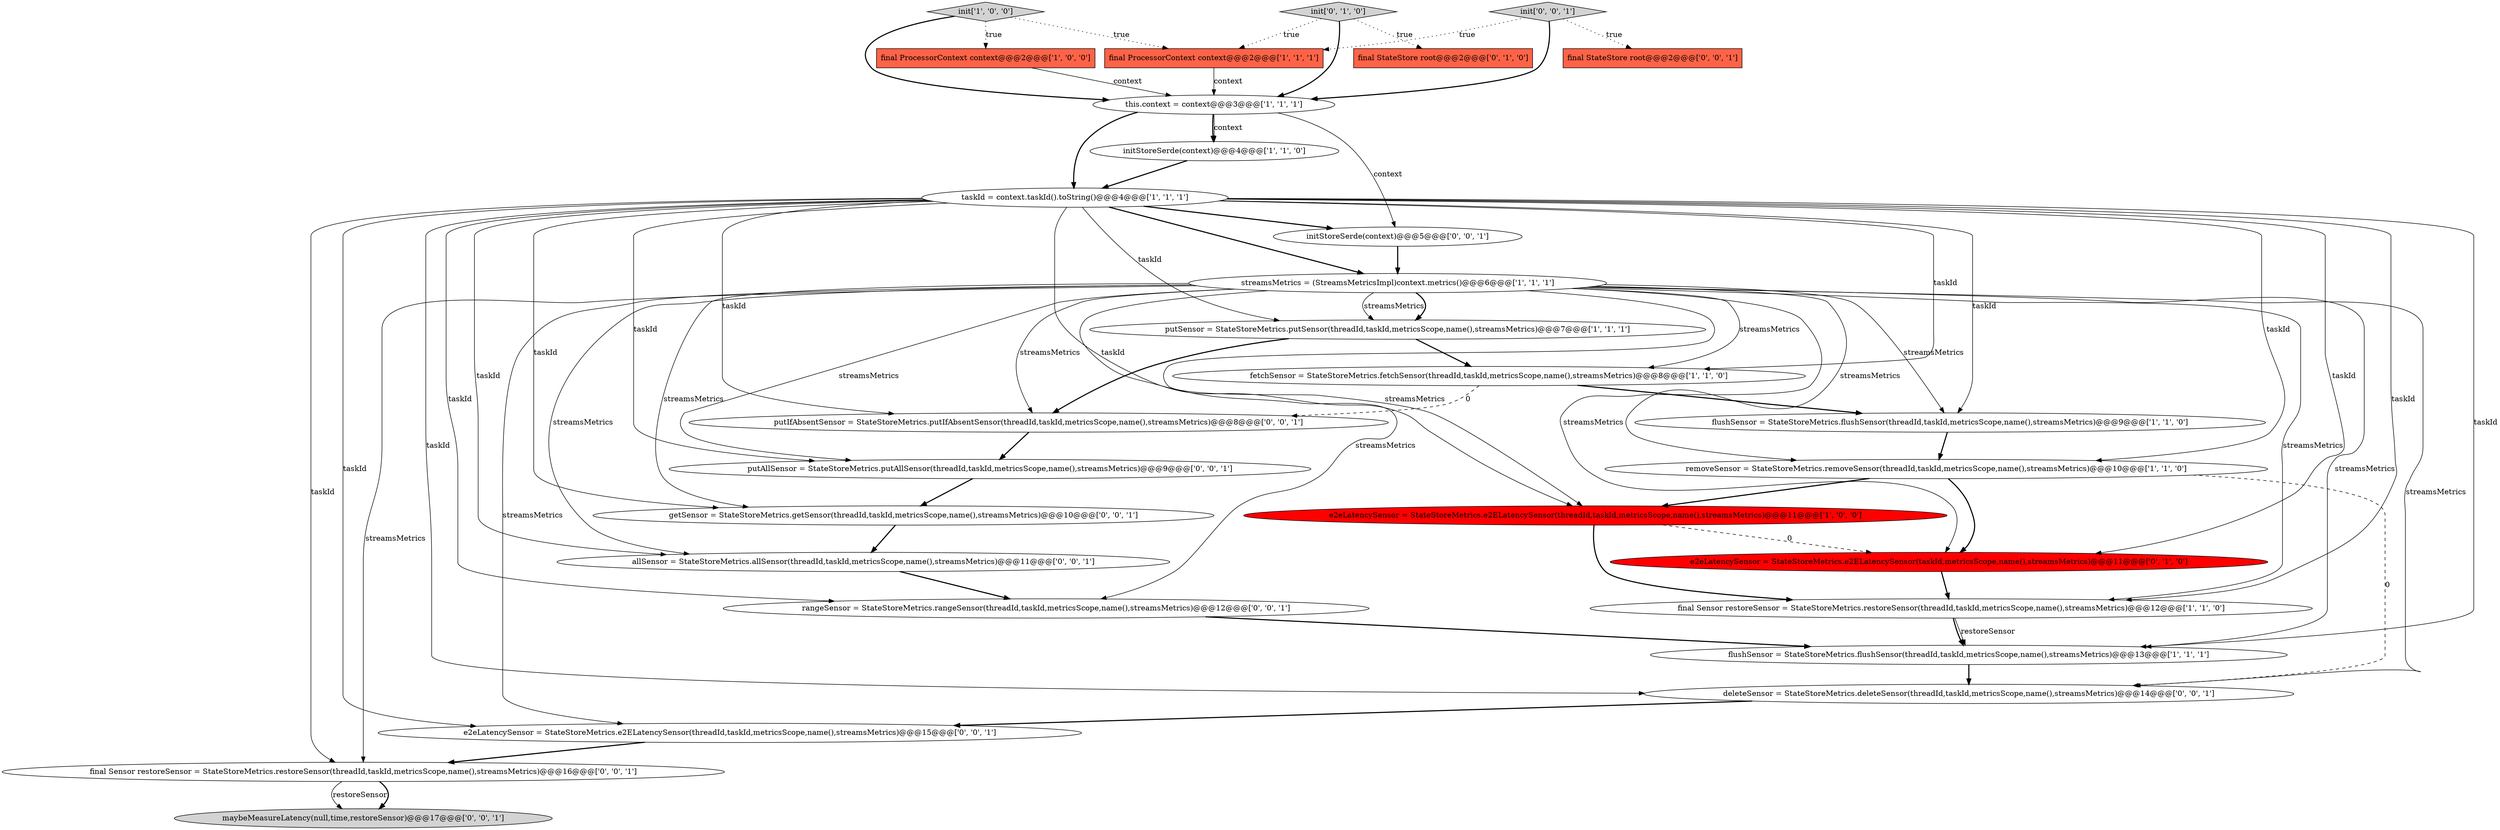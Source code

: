 digraph {
11 [style = filled, label = "this.context = context@@@3@@@['1', '1', '1']", fillcolor = white, shape = ellipse image = "AAA0AAABBB1BBB"];
5 [style = filled, label = "flushSensor = StateStoreMetrics.flushSensor(threadId,taskId,metricsScope,name(),streamsMetrics)@@@13@@@['1', '1', '1']", fillcolor = white, shape = ellipse image = "AAA0AAABBB1BBB"];
6 [style = filled, label = "fetchSensor = StateStoreMetrics.fetchSensor(threadId,taskId,metricsScope,name(),streamsMetrics)@@@8@@@['1', '1', '0']", fillcolor = white, shape = ellipse image = "AAA0AAABBB1BBB"];
8 [style = filled, label = "flushSensor = StateStoreMetrics.flushSensor(threadId,taskId,metricsScope,name(),streamsMetrics)@@@9@@@['1', '1', '0']", fillcolor = white, shape = ellipse image = "AAA0AAABBB1BBB"];
9 [style = filled, label = "init['1', '0', '0']", fillcolor = lightgray, shape = diamond image = "AAA0AAABBB1BBB"];
28 [style = filled, label = "maybeMeasureLatency(null,time,restoreSensor)@@@17@@@['0', '0', '1']", fillcolor = lightgray, shape = ellipse image = "AAA0AAABBB3BBB"];
18 [style = filled, label = "getSensor = StateStoreMetrics.getSensor(threadId,taskId,metricsScope,name(),streamsMetrics)@@@10@@@['0', '0', '1']", fillcolor = white, shape = ellipse image = "AAA0AAABBB3BBB"];
2 [style = filled, label = "final ProcessorContext context@@@2@@@['1', '1', '1']", fillcolor = tomato, shape = box image = "AAA0AAABBB1BBB"];
26 [style = filled, label = "deleteSensor = StateStoreMetrics.deleteSensor(threadId,taskId,metricsScope,name(),streamsMetrics)@@@14@@@['0', '0', '1']", fillcolor = white, shape = ellipse image = "AAA0AAABBB3BBB"];
27 [style = filled, label = "e2eLatencySensor = StateStoreMetrics.e2ELatencySensor(threadId,taskId,metricsScope,name(),streamsMetrics)@@@15@@@['0', '0', '1']", fillcolor = white, shape = ellipse image = "AAA0AAABBB3BBB"];
16 [style = filled, label = "init['0', '1', '0']", fillcolor = lightgray, shape = diamond image = "AAA0AAABBB2BBB"];
14 [style = filled, label = "e2eLatencySensor = StateStoreMetrics.e2ELatencySensor(taskId,metricsScope,name(),streamsMetrics)@@@11@@@['0', '1', '0']", fillcolor = red, shape = ellipse image = "AAA1AAABBB2BBB"];
25 [style = filled, label = "init['0', '0', '1']", fillcolor = lightgray, shape = diamond image = "AAA0AAABBB3BBB"];
17 [style = filled, label = "putAllSensor = StateStoreMetrics.putAllSensor(threadId,taskId,metricsScope,name(),streamsMetrics)@@@9@@@['0', '0', '1']", fillcolor = white, shape = ellipse image = "AAA0AAABBB3BBB"];
4 [style = filled, label = "initStoreSerde(context)@@@4@@@['1', '1', '0']", fillcolor = white, shape = ellipse image = "AAA0AAABBB1BBB"];
7 [style = filled, label = "final Sensor restoreSensor = StateStoreMetrics.restoreSensor(threadId,taskId,metricsScope,name(),streamsMetrics)@@@12@@@['1', '1', '0']", fillcolor = white, shape = ellipse image = "AAA0AAABBB1BBB"];
0 [style = filled, label = "putSensor = StateStoreMetrics.putSensor(threadId,taskId,metricsScope,name(),streamsMetrics)@@@7@@@['1', '1', '1']", fillcolor = white, shape = ellipse image = "AAA0AAABBB1BBB"];
15 [style = filled, label = "final StateStore root@@@2@@@['0', '1', '0']", fillcolor = tomato, shape = box image = "AAA0AAABBB2BBB"];
24 [style = filled, label = "allSensor = StateStoreMetrics.allSensor(threadId,taskId,metricsScope,name(),streamsMetrics)@@@11@@@['0', '0', '1']", fillcolor = white, shape = ellipse image = "AAA0AAABBB3BBB"];
3 [style = filled, label = "taskId = context.taskId().toString()@@@4@@@['1', '1', '1']", fillcolor = white, shape = ellipse image = "AAA0AAABBB1BBB"];
13 [style = filled, label = "e2eLatencySensor = StateStoreMetrics.e2ELatencySensor(threadId,taskId,metricsScope,name(),streamsMetrics)@@@11@@@['1', '0', '0']", fillcolor = red, shape = ellipse image = "AAA1AAABBB1BBB"];
22 [style = filled, label = "rangeSensor = StateStoreMetrics.rangeSensor(threadId,taskId,metricsScope,name(),streamsMetrics)@@@12@@@['0', '0', '1']", fillcolor = white, shape = ellipse image = "AAA0AAABBB3BBB"];
1 [style = filled, label = "final ProcessorContext context@@@2@@@['1', '0', '0']", fillcolor = tomato, shape = box image = "AAA0AAABBB1BBB"];
23 [style = filled, label = "putIfAbsentSensor = StateStoreMetrics.putIfAbsentSensor(threadId,taskId,metricsScope,name(),streamsMetrics)@@@8@@@['0', '0', '1']", fillcolor = white, shape = ellipse image = "AAA0AAABBB3BBB"];
10 [style = filled, label = "streamsMetrics = (StreamsMetricsImpl)context.metrics()@@@6@@@['1', '1', '1']", fillcolor = white, shape = ellipse image = "AAA0AAABBB1BBB"];
21 [style = filled, label = "initStoreSerde(context)@@@5@@@['0', '0', '1']", fillcolor = white, shape = ellipse image = "AAA0AAABBB3BBB"];
19 [style = filled, label = "final Sensor restoreSensor = StateStoreMetrics.restoreSensor(threadId,taskId,metricsScope,name(),streamsMetrics)@@@16@@@['0', '0', '1']", fillcolor = white, shape = ellipse image = "AAA0AAABBB3BBB"];
12 [style = filled, label = "removeSensor = StateStoreMetrics.removeSensor(threadId,taskId,metricsScope,name(),streamsMetrics)@@@10@@@['1', '1', '0']", fillcolor = white, shape = ellipse image = "AAA0AAABBB1BBB"];
20 [style = filled, label = "final StateStore root@@@2@@@['0', '0', '1']", fillcolor = tomato, shape = box image = "AAA0AAABBB3BBB"];
3->6 [style = solid, label="taskId"];
10->0 [style = solid, label="streamsMetrics"];
10->24 [style = solid, label="streamsMetrics"];
4->3 [style = bold, label=""];
21->10 [style = bold, label=""];
18->24 [style = bold, label=""];
16->11 [style = bold, label=""];
16->2 [style = dotted, label="true"];
9->11 [style = bold, label=""];
10->12 [style = solid, label="streamsMetrics"];
10->14 [style = solid, label="streamsMetrics"];
3->13 [style = solid, label="taskId"];
0->6 [style = bold, label=""];
3->17 [style = solid, label="taskId"];
3->8 [style = solid, label="taskId"];
10->23 [style = solid, label="streamsMetrics"];
10->26 [style = solid, label="streamsMetrics"];
3->19 [style = solid, label="taskId"];
11->4 [style = bold, label=""];
10->18 [style = solid, label="streamsMetrics"];
10->7 [style = solid, label="streamsMetrics"];
3->27 [style = solid, label="taskId"];
3->0 [style = solid, label="taskId"];
5->26 [style = bold, label=""];
10->19 [style = solid, label="streamsMetrics"];
3->26 [style = solid, label="taskId"];
2->11 [style = solid, label="context"];
3->23 [style = solid, label="taskId"];
7->5 [style = solid, label="restoreSensor"];
24->22 [style = bold, label=""];
22->5 [style = bold, label=""];
3->5 [style = solid, label="taskId"];
13->14 [style = dashed, label="0"];
14->7 [style = bold, label=""];
12->26 [style = dashed, label="0"];
10->13 [style = solid, label="streamsMetrics"];
10->22 [style = solid, label="streamsMetrics"];
3->10 [style = bold, label=""];
3->24 [style = solid, label="taskId"];
3->22 [style = solid, label="taskId"];
19->28 [style = solid, label="restoreSensor"];
12->13 [style = bold, label=""];
10->8 [style = solid, label="streamsMetrics"];
10->27 [style = solid, label="streamsMetrics"];
7->5 [style = bold, label=""];
0->23 [style = bold, label=""];
26->27 [style = bold, label=""];
11->21 [style = solid, label="context"];
11->3 [style = bold, label=""];
11->4 [style = solid, label="context"];
13->7 [style = bold, label=""];
25->11 [style = bold, label=""];
9->2 [style = dotted, label="true"];
10->0 [style = bold, label=""];
6->8 [style = bold, label=""];
25->20 [style = dotted, label="true"];
12->14 [style = bold, label=""];
9->1 [style = dotted, label="true"];
6->23 [style = dashed, label="0"];
3->12 [style = solid, label="taskId"];
3->18 [style = solid, label="taskId"];
3->21 [style = bold, label=""];
3->14 [style = solid, label="taskId"];
23->17 [style = bold, label=""];
27->19 [style = bold, label=""];
10->6 [style = solid, label="streamsMetrics"];
19->28 [style = bold, label=""];
1->11 [style = solid, label="context"];
3->7 [style = solid, label="taskId"];
25->2 [style = dotted, label="true"];
10->17 [style = solid, label="streamsMetrics"];
8->12 [style = bold, label=""];
17->18 [style = bold, label=""];
16->15 [style = dotted, label="true"];
10->5 [style = solid, label="streamsMetrics"];
}
